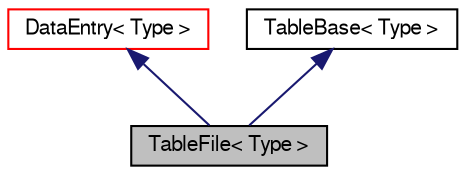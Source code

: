 digraph "TableFile&lt; Type &gt;"
{
  bgcolor="transparent";
  edge [fontname="FreeSans",fontsize="10",labelfontname="FreeSans",labelfontsize="10"];
  node [fontname="FreeSans",fontsize="10",shape=record];
  Node1 [label="TableFile\< Type \>",height=0.2,width=0.4,color="black", fillcolor="grey75", style="filled" fontcolor="black"];
  Node2 -> Node1 [dir="back",color="midnightblue",fontsize="10",style="solid",fontname="FreeSans"];
  Node2 [label="DataEntry\< Type \>",height=0.2,width=0.4,color="red",URL="$a00480.html",tooltip="Top level data entry class for use in dictionaries. Provides a mechanism to specify a variable as a c..."];
  Node3 -> Node1 [dir="back",color="midnightblue",fontsize="10",style="solid",fontname="FreeSans"];
  Node3 [label="TableBase\< Type \>",height=0.2,width=0.4,color="black",URL="$a02479.html",tooltip="Base class for table with bounds handling, interpolation and integration. "];
}
